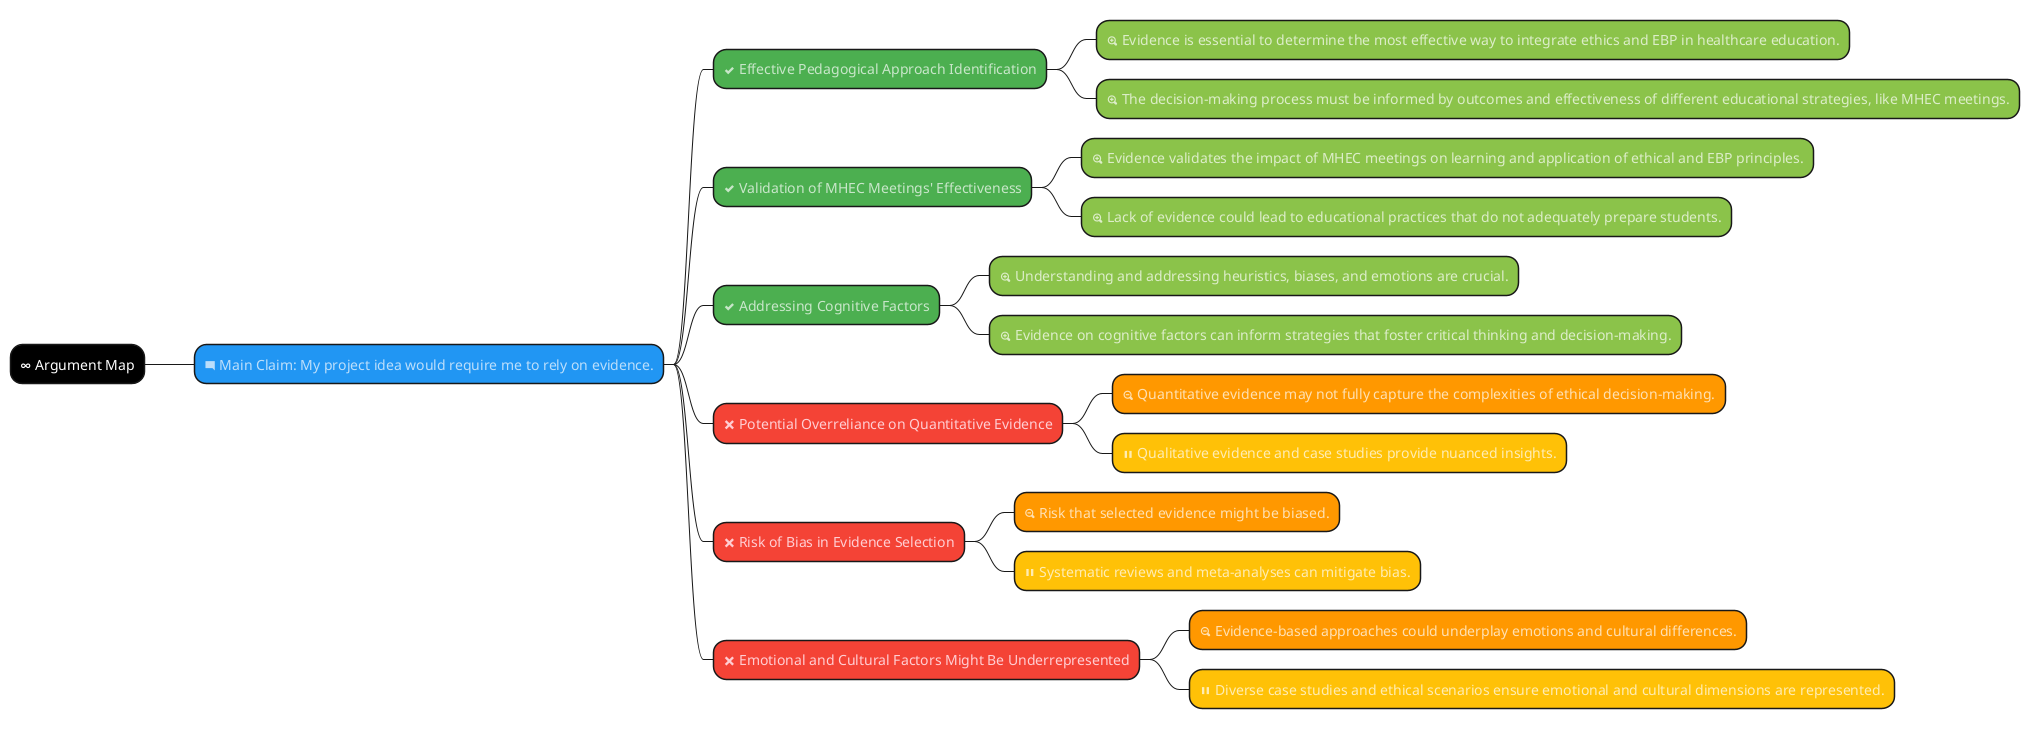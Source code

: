 @startmindmap
*[#000000] <color:#FFFFFF><&infinity> Argument Map
**[#2196F3] <color:#BBDEFB><&comment-square> Main Claim: My project idea would require me to rely on evidence.

***[#4CAF50] <color:#C8E6C9><&check> Effective Pedagogical Approach Identification
****[#8BC34A] <color:#DCEDC8><&zoom-in> Evidence is essential to determine the most effective way to integrate ethics and EBP in healthcare education.
****[#8BC34A] <color:#DCEDC8><&zoom-in> The decision-making process must be informed by outcomes and effectiveness of different educational strategies, like MHEC meetings.

***[#4CAF50] <color:#C8E6C9><&check> Validation of MHEC Meetings' Effectiveness
****[#8BC34A] <color:#DCEDC8><&zoom-in> Evidence validates the impact of MHEC meetings on learning and application of ethical and EBP principles.
****[#8BC34A] <color:#DCEDC8><&zoom-in> Lack of evidence could lead to educational practices that do not adequately prepare students.

***[#4CAF50] <color:#C8E6C9><&check> Addressing Cognitive Factors
****[#8BC34A] <color:#DCEDC8><&zoom-in> Understanding and addressing heuristics, biases, and emotions are crucial.
****[#8BC34A] <color:#DCEDC8><&zoom-in> Evidence on cognitive factors can inform strategies that foster critical thinking and decision-making.

***[#F44336] <color:#FFCDD2><&x> Potential Overreliance on Quantitative Evidence
****[#FF9800] <color:#FFE0B2><&zoom-out> Quantitative evidence may not fully capture the complexities of ethical decision-making.
****[#FFC107] <color:#FFECB3><&media-pause> Qualitative evidence and case studies provide nuanced insights.

***[#F44336] <color:#FFCDD2><&x> Risk of Bias in Evidence Selection
****[#FF9800] <color:#FFE0B2><&zoom-out> Risk that selected evidence might be biased.
****[#FFC107] <color:#FFECB3><&media-pause> Systematic reviews and meta-analyses can mitigate bias.

***[#F44336] <color:#FFCDD2><&x> Emotional and Cultural Factors Might Be Underrepresented
****[#FF9800] <color:#FFE0B2><&zoom-out> Evidence-based approaches could underplay emotions and cultural differences.
****[#FFC107] <color:#FFECB3><&media-pause> Diverse case studies and ethical scenarios ensure emotional and cultural dimensions are represented.
@endmindmap
